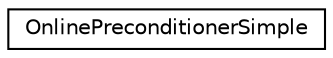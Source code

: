 digraph "Graphical Class Hierarchy"
{
  edge [fontname="Helvetica",fontsize="10",labelfontname="Helvetica",labelfontsize="10"];
  node [fontname="Helvetica",fontsize="10",shape=record];
  rankdir="LR";
  Node0 [label="OnlinePreconditionerSimple",height=0.2,width=0.4,color="black", fillcolor="white", style="filled",URL="$classkaldi_1_1nnet2_1_1OnlinePreconditionerSimple.html"];
}
